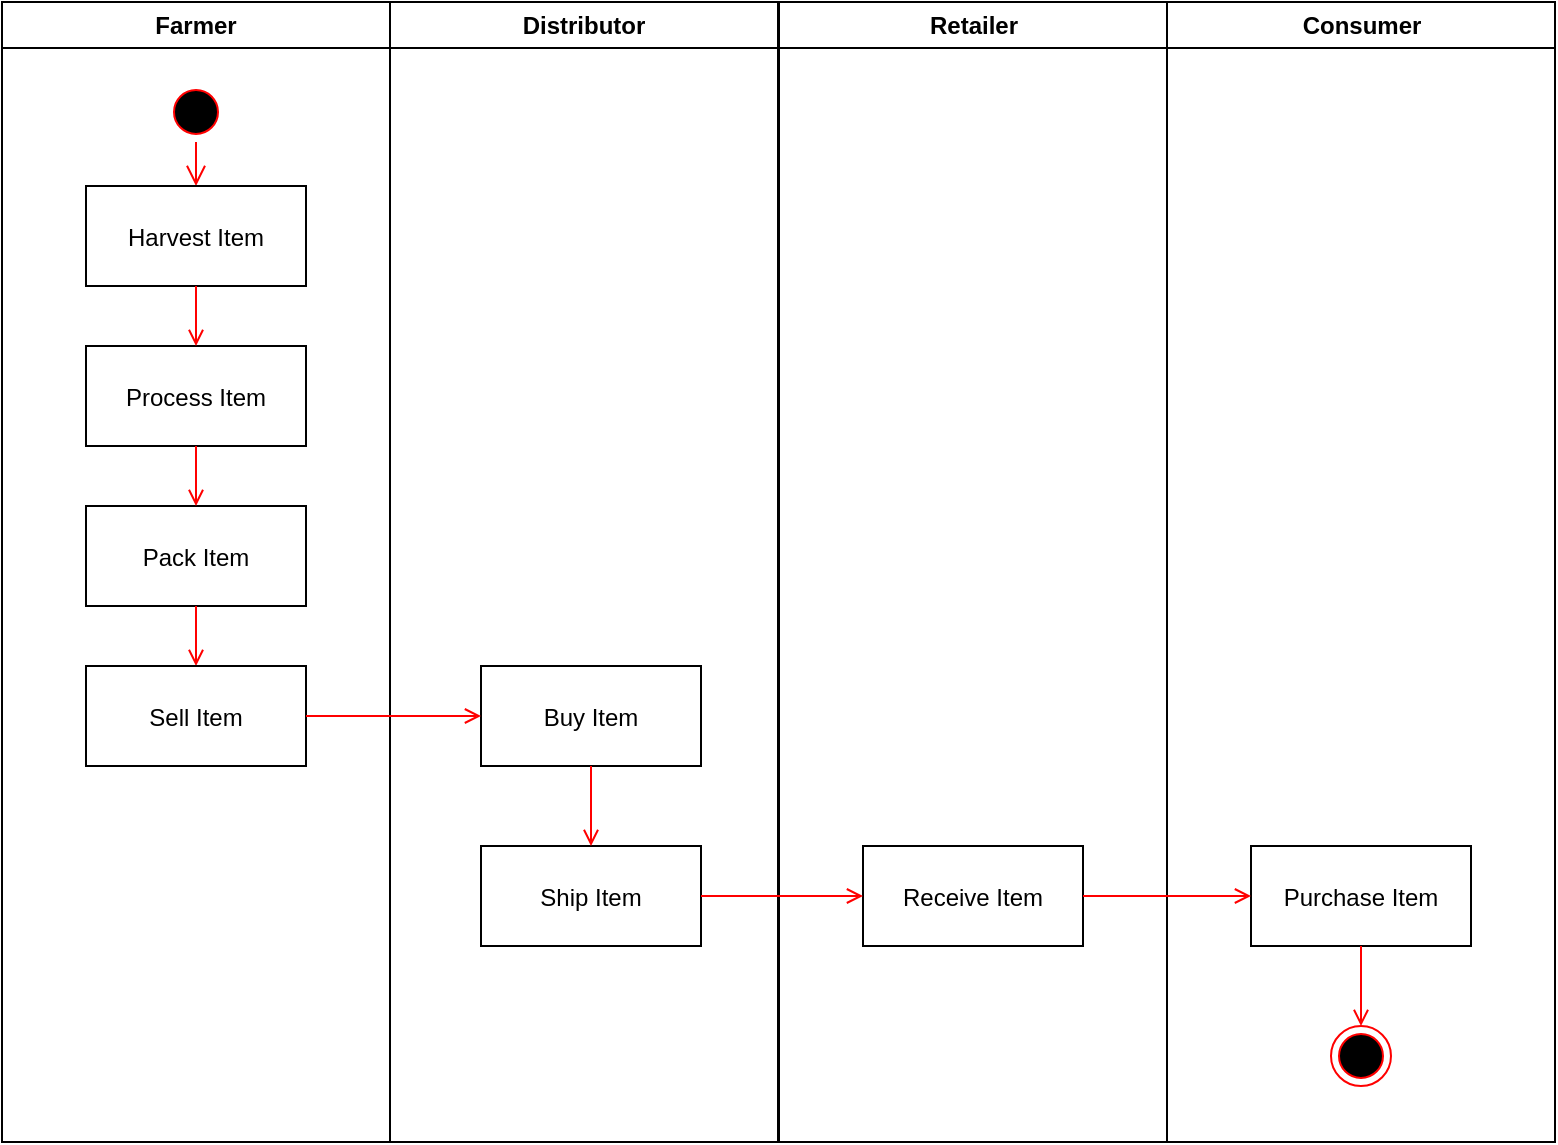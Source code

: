 <mxfile version="15.9.1" type="device"><diagram id="JOm-chL9p4R_rGXkpqtJ" name="Page-1"><mxGraphModel dx="701" dy="436" grid="1" gridSize="10" guides="1" tooltips="1" connect="1" arrows="1" fold="1" page="1" pageScale="1" pageWidth="827" pageHeight="1169" math="0" shadow="0"><root><mxCell id="0"/><mxCell id="1" parent="0"/><mxCell id="FsqNypDGBQRVdkRdLOY3-1" value="Farmer" style="swimlane;whiteSpace=wrap" vertex="1" parent="1"><mxGeometry x="410" y="390" width="194" height="570" as="geometry"/></mxCell><mxCell id="FsqNypDGBQRVdkRdLOY3-2" value="" style="ellipse;shape=startState;fillColor=#000000;strokeColor=#ff0000;" vertex="1" parent="FsqNypDGBQRVdkRdLOY3-1"><mxGeometry x="82" y="40" width="30" height="30" as="geometry"/></mxCell><mxCell id="FsqNypDGBQRVdkRdLOY3-3" value="" style="edgeStyle=elbowEdgeStyle;elbow=horizontal;verticalAlign=bottom;endArrow=open;endSize=8;strokeColor=#FF0000;endFill=1;rounded=0" edge="1" parent="FsqNypDGBQRVdkRdLOY3-1" source="FsqNypDGBQRVdkRdLOY3-2" target="FsqNypDGBQRVdkRdLOY3-4"><mxGeometry x="100" y="40" as="geometry"><mxPoint x="115" y="110" as="targetPoint"/></mxGeometry></mxCell><mxCell id="FsqNypDGBQRVdkRdLOY3-4" value="Harvest Item" style="" vertex="1" parent="FsqNypDGBQRVdkRdLOY3-1"><mxGeometry x="42" y="92" width="110" height="50" as="geometry"/></mxCell><mxCell id="FsqNypDGBQRVdkRdLOY3-5" value="Process Item" style="" vertex="1" parent="FsqNypDGBQRVdkRdLOY3-1"><mxGeometry x="42" y="172" width="110" height="50" as="geometry"/></mxCell><mxCell id="FsqNypDGBQRVdkRdLOY3-6" value="" style="endArrow=open;strokeColor=#FF0000;endFill=1;rounded=0" edge="1" parent="FsqNypDGBQRVdkRdLOY3-1" source="FsqNypDGBQRVdkRdLOY3-4" target="FsqNypDGBQRVdkRdLOY3-5"><mxGeometry relative="1" as="geometry"/></mxCell><mxCell id="FsqNypDGBQRVdkRdLOY3-7" value="Pack Item" style="" vertex="1" parent="FsqNypDGBQRVdkRdLOY3-1"><mxGeometry x="42" y="252" width="110" height="50" as="geometry"/></mxCell><mxCell id="FsqNypDGBQRVdkRdLOY3-8" value="" style="endArrow=open;strokeColor=#FF0000;endFill=1;rounded=0" edge="1" parent="FsqNypDGBQRVdkRdLOY3-1" source="FsqNypDGBQRVdkRdLOY3-5" target="FsqNypDGBQRVdkRdLOY3-7"><mxGeometry relative="1" as="geometry"/></mxCell><mxCell id="FsqNypDGBQRVdkRdLOY3-9" value="" style="endArrow=open;strokeColor=#FF0000;endFill=1;rounded=0;entryX=0.5;entryY=0;entryDx=0;entryDy=0;exitX=0.5;exitY=1;exitDx=0;exitDy=0;" edge="1" parent="FsqNypDGBQRVdkRdLOY3-1" source="FsqNypDGBQRVdkRdLOY3-7" target="FsqNypDGBQRVdkRdLOY3-10"><mxGeometry relative="1" as="geometry"><mxPoint x="114.68" y="325" as="sourcePoint"/><mxPoint x="114.68" y="358" as="targetPoint"/></mxGeometry></mxCell><mxCell id="FsqNypDGBQRVdkRdLOY3-10" value="Sell Item" style="" vertex="1" parent="FsqNypDGBQRVdkRdLOY3-1"><mxGeometry x="42" y="332" width="110" height="50" as="geometry"/></mxCell><mxCell id="FsqNypDGBQRVdkRdLOY3-11" value="Distributor" style="swimlane;whiteSpace=wrap" vertex="1" parent="1"><mxGeometry x="604" y="390" width="194" height="570" as="geometry"/></mxCell><mxCell id="FsqNypDGBQRVdkRdLOY3-12" value="Buy Item" style="" vertex="1" parent="FsqNypDGBQRVdkRdLOY3-11"><mxGeometry x="45.5" y="332" width="110" height="50" as="geometry"/></mxCell><mxCell id="FsqNypDGBQRVdkRdLOY3-13" value="Ship Item" style="" vertex="1" parent="FsqNypDGBQRVdkRdLOY3-11"><mxGeometry x="45.5" y="422" width="110" height="50" as="geometry"/></mxCell><mxCell id="FsqNypDGBQRVdkRdLOY3-14" value="" style="endArrow=open;strokeColor=#FF0000;endFill=1;rounded=0;entryX=0.5;entryY=0;entryDx=0;entryDy=0;" edge="1" parent="FsqNypDGBQRVdkRdLOY3-11" source="FsqNypDGBQRVdkRdLOY3-12" target="FsqNypDGBQRVdkRdLOY3-13"><mxGeometry relative="1" as="geometry"><mxPoint x="-100.0" y="349.937" as="sourcePoint"/><mxPoint x="105.5" y="387.063" as="targetPoint"/></mxGeometry></mxCell><mxCell id="FsqNypDGBQRVdkRdLOY3-15" value="Retailer" style="swimlane;whiteSpace=wrap" vertex="1" parent="1"><mxGeometry x="798.5" y="390" width="194" height="570" as="geometry"/></mxCell><mxCell id="FsqNypDGBQRVdkRdLOY3-16" value="Receive Item" style="" vertex="1" parent="FsqNypDGBQRVdkRdLOY3-15"><mxGeometry x="42" y="422" width="110" height="50" as="geometry"/></mxCell><mxCell id="FsqNypDGBQRVdkRdLOY3-17" value="" style="endArrow=open;strokeColor=#FF0000;endFill=1;rounded=0;exitX=1;exitY=0.5;exitDx=0;exitDy=0;" edge="1" parent="1" source="FsqNypDGBQRVdkRdLOY3-10" target="FsqNypDGBQRVdkRdLOY3-12"><mxGeometry relative="1" as="geometry"/></mxCell><mxCell id="FsqNypDGBQRVdkRdLOY3-18" value="Consumer" style="swimlane;whiteSpace=wrap" vertex="1" parent="1"><mxGeometry x="992.5" y="390" width="194" height="570" as="geometry"/></mxCell><mxCell id="FsqNypDGBQRVdkRdLOY3-19" value="Purchase Item" style="" vertex="1" parent="FsqNypDGBQRVdkRdLOY3-18"><mxGeometry x="42" y="422" width="110" height="50" as="geometry"/></mxCell><mxCell id="FsqNypDGBQRVdkRdLOY3-20" value="" style="ellipse;shape=endState;fillColor=#000000;strokeColor=#ff0000" vertex="1" parent="FsqNypDGBQRVdkRdLOY3-18"><mxGeometry x="82" y="512" width="30" height="30" as="geometry"/></mxCell><mxCell id="FsqNypDGBQRVdkRdLOY3-21" value="" style="endArrow=open;strokeColor=#FF0000;endFill=1;rounded=0" edge="1" parent="FsqNypDGBQRVdkRdLOY3-18" source="FsqNypDGBQRVdkRdLOY3-19" target="FsqNypDGBQRVdkRdLOY3-20"><mxGeometry relative="1" as="geometry"/></mxCell><mxCell id="FsqNypDGBQRVdkRdLOY3-22" value="" style="edgeStyle=none;strokeColor=#FF0000;endArrow=open;endFill=1;rounded=0;exitX=1;exitY=0.5;exitDx=0;exitDy=0;" edge="1" parent="1" source="FsqNypDGBQRVdkRdLOY3-13" target="FsqNypDGBQRVdkRdLOY3-16"><mxGeometry width="100" height="100" relative="1" as="geometry"><mxPoint x="854.5" y="819.5" as="sourcePoint"/><mxPoint x="974.5" y="819.5" as="targetPoint"/></mxGeometry></mxCell><mxCell id="FsqNypDGBQRVdkRdLOY3-23" value="" style="edgeStyle=none;strokeColor=#FF0000;endArrow=open;endFill=1;rounded=0;exitX=1;exitY=0.5;exitDx=0;exitDy=0;" edge="1" parent="1" source="FsqNypDGBQRVdkRdLOY3-16" target="FsqNypDGBQRVdkRdLOY3-19"><mxGeometry width="100" height="100" relative="1" as="geometry"><mxPoint x="1134.5" y="819.5" as="sourcePoint"/><mxPoint x="1254.5" y="819.5" as="targetPoint"/></mxGeometry></mxCell></root></mxGraphModel></diagram></mxfile>